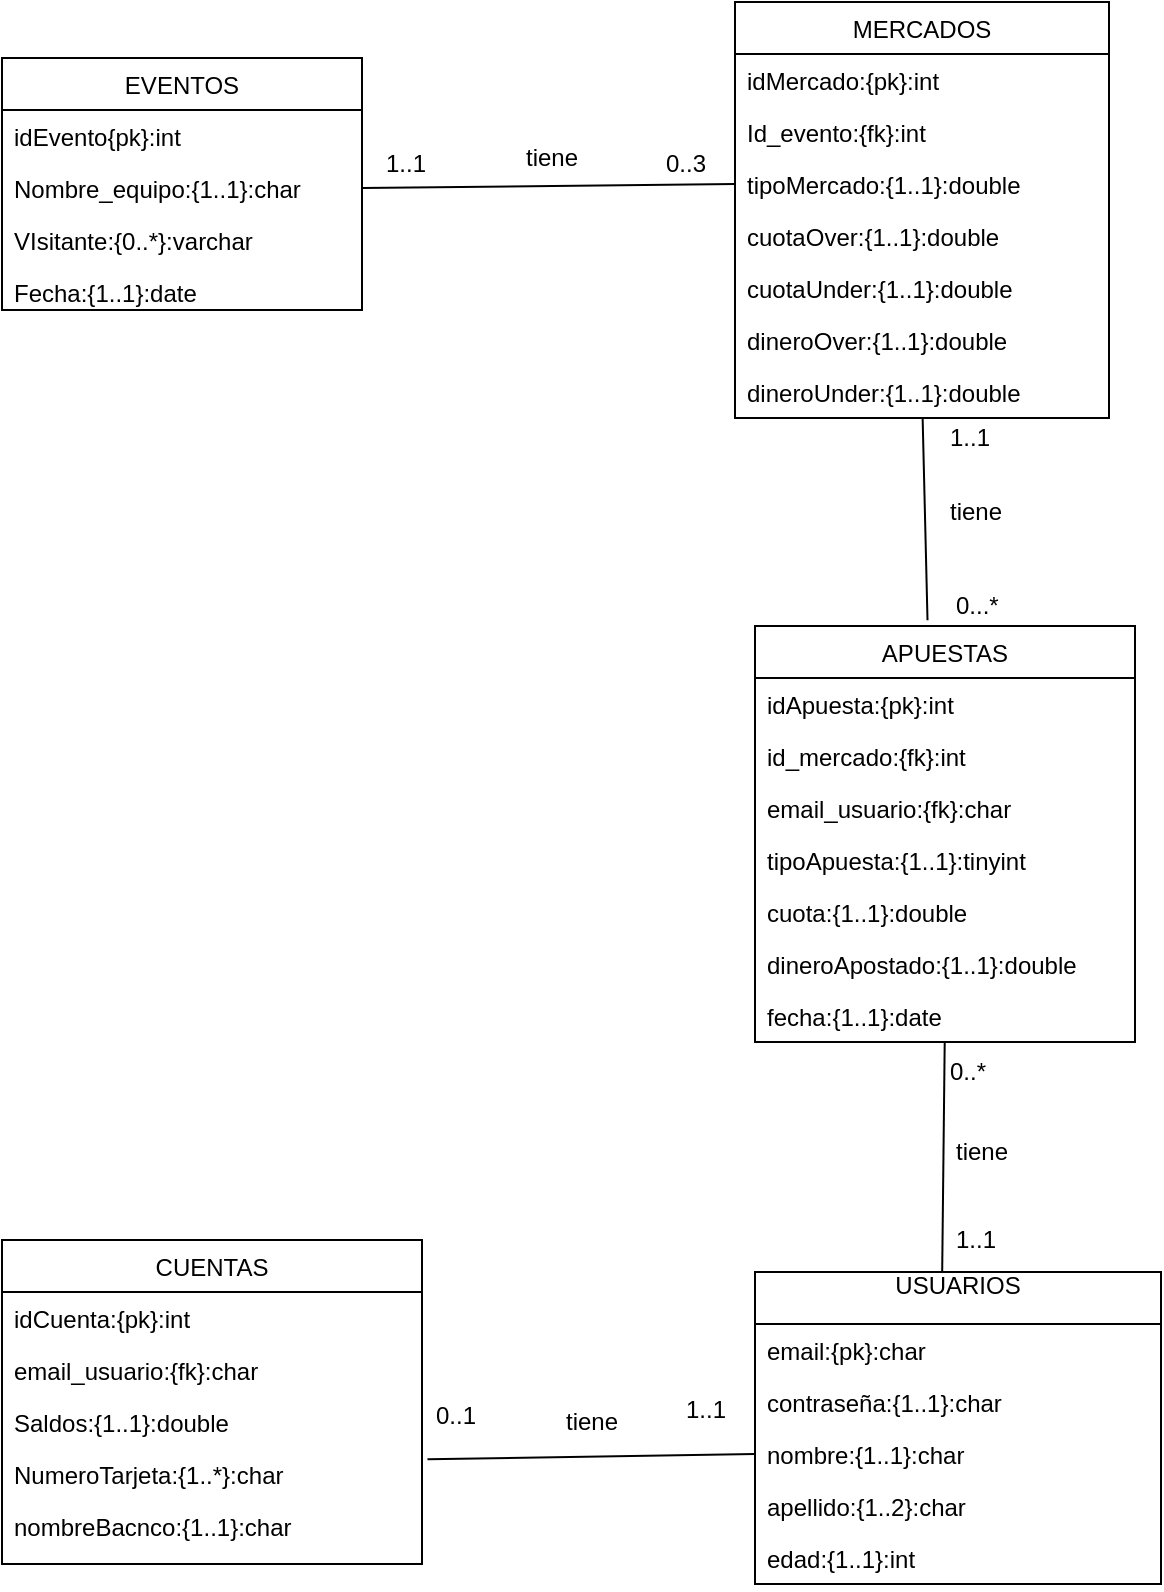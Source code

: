 <mxfile version="12.1.0" type="device" pages="1"><diagram id="VQTEUwEElzntIp5GpkLM" name="Page-1"><mxGraphModel dx="1010" dy="579" grid="1" gridSize="10" guides="1" tooltips="1" connect="1" arrows="1" fold="1" page="1" pageScale="1" pageWidth="827" pageHeight="1169" math="0" shadow="0"><root><mxCell id="0"/><mxCell id="1" parent="0"/><mxCell id="yKsVMCdTsXuXzm2xYQWv-1" value="EVENTOS" style="swimlane;fontStyle=0;childLayout=stackLayout;horizontal=1;startSize=26;fillColor=none;horizontalStack=0;resizeParent=1;resizeParentMax=0;resizeLast=0;collapsible=1;marginBottom=0;" parent="1" vertex="1"><mxGeometry x="30" y="123" width="180" height="126" as="geometry"/></mxCell><mxCell id="w-VBWyfcIrGWTltoePsd-1" value="idEvento{pk}:int" style="text;strokeColor=none;fillColor=none;align=left;verticalAlign=top;spacingLeft=4;spacingRight=4;overflow=hidden;rotatable=0;points=[[0,0.5],[1,0.5]];portConstraint=eastwest;" parent="yKsVMCdTsXuXzm2xYQWv-1" vertex="1"><mxGeometry y="26" width="180" height="26" as="geometry"/></mxCell><mxCell id="yKsVMCdTsXuXzm2xYQWv-2" value="Nombre_equipo:{1..1}:char" style="text;strokeColor=none;fillColor=none;align=left;verticalAlign=top;spacingLeft=4;spacingRight=4;overflow=hidden;rotatable=0;points=[[0,0.5],[1,0.5]];portConstraint=eastwest;" parent="yKsVMCdTsXuXzm2xYQWv-1" vertex="1"><mxGeometry y="52" width="180" height="26" as="geometry"/></mxCell><mxCell id="yKsVMCdTsXuXzm2xYQWv-3" value="VIsitante:{0..*}:varchar" style="text;strokeColor=none;fillColor=none;align=left;verticalAlign=top;spacingLeft=4;spacingRight=4;overflow=hidden;rotatable=0;points=[[0,0.5],[1,0.5]];portConstraint=eastwest;" parent="yKsVMCdTsXuXzm2xYQWv-1" vertex="1"><mxGeometry y="78" width="180" height="26" as="geometry"/></mxCell><mxCell id="yKsVMCdTsXuXzm2xYQWv-14" value="Fecha:{1..1}:date" style="text;strokeColor=none;fillColor=none;align=left;verticalAlign=top;spacingLeft=4;spacingRight=4;overflow=hidden;rotatable=0;points=[[0,0.5],[1,0.5]];portConstraint=eastwest;" parent="yKsVMCdTsXuXzm2xYQWv-1" vertex="1"><mxGeometry y="104" width="180" height="22" as="geometry"/></mxCell><mxCell id="yKsVMCdTsXuXzm2xYQWv-5" value="MERCADOS" style="swimlane;fontStyle=0;childLayout=stackLayout;horizontal=1;startSize=26;fillColor=none;horizontalStack=0;resizeParent=1;resizeParentMax=0;resizeLast=0;collapsible=1;marginBottom=0;" parent="1" vertex="1"><mxGeometry x="396.5" y="95" width="187" height="208" as="geometry"/></mxCell><mxCell id="w-VBWyfcIrGWTltoePsd-16" value="idMercado:{pk}:int" style="text;strokeColor=none;fillColor=none;align=left;verticalAlign=top;spacingLeft=4;spacingRight=4;overflow=hidden;rotatable=0;points=[[0,0.5],[1,0.5]];portConstraint=eastwest;" parent="yKsVMCdTsXuXzm2xYQWv-5" vertex="1"><mxGeometry y="26" width="187" height="26" as="geometry"/></mxCell><mxCell id="_mDA7T4a57vgl_pUlupY-8" value="Id_evento:{fk}:int" style="text;strokeColor=none;fillColor=none;align=left;verticalAlign=top;spacingLeft=4;spacingRight=4;overflow=hidden;rotatable=0;points=[[0,0.5],[1,0.5]];portConstraint=eastwest;" parent="yKsVMCdTsXuXzm2xYQWv-5" vertex="1"><mxGeometry y="52" width="187" height="26" as="geometry"/></mxCell><mxCell id="_mDA7T4a57vgl_pUlupY-52" value="tipoMercado:{1..1}:double" style="text;strokeColor=none;fillColor=none;align=left;verticalAlign=top;spacingLeft=4;spacingRight=4;overflow=hidden;rotatable=0;points=[[0,0.5],[1,0.5]];portConstraint=eastwest;" parent="yKsVMCdTsXuXzm2xYQWv-5" vertex="1"><mxGeometry y="78" width="187" height="26" as="geometry"/></mxCell><mxCell id="_mDA7T4a57vgl_pUlupY-11" value="cuotaOver:{1..1}:double" style="text;strokeColor=none;fillColor=none;align=left;verticalAlign=top;spacingLeft=4;spacingRight=4;overflow=hidden;rotatable=0;points=[[0,0.5],[1,0.5]];portConstraint=eastwest;" parent="yKsVMCdTsXuXzm2xYQWv-5" vertex="1"><mxGeometry y="104" width="187" height="26" as="geometry"/></mxCell><mxCell id="_mDA7T4a57vgl_pUlupY-12" value="cuotaUnder:{1..1}:double" style="text;strokeColor=none;fillColor=none;align=left;verticalAlign=top;spacingLeft=4;spacingRight=4;overflow=hidden;rotatable=0;points=[[0,0.5],[1,0.5]];portConstraint=eastwest;" parent="yKsVMCdTsXuXzm2xYQWv-5" vertex="1"><mxGeometry y="130" width="187" height="26" as="geometry"/></mxCell><mxCell id="_mDA7T4a57vgl_pUlupY-14" value="dineroOver:{1..1}:double" style="text;strokeColor=none;fillColor=none;align=left;verticalAlign=top;spacingLeft=4;spacingRight=4;overflow=hidden;rotatable=0;points=[[0,0.5],[1,0.5]];portConstraint=eastwest;" parent="yKsVMCdTsXuXzm2xYQWv-5" vertex="1"><mxGeometry y="156" width="187" height="26" as="geometry"/></mxCell><mxCell id="_mDA7T4a57vgl_pUlupY-13" value="dineroUnder:{1..1}:double" style="text;strokeColor=none;fillColor=none;align=left;verticalAlign=top;spacingLeft=4;spacingRight=4;overflow=hidden;rotatable=0;points=[[0,0.5],[1,0.5]];portConstraint=eastwest;" parent="yKsVMCdTsXuXzm2xYQWv-5" vertex="1"><mxGeometry y="182" width="187" height="26" as="geometry"/></mxCell><mxCell id="_mDA7T4a57vgl_pUlupY-4" value="" style="endArrow=none;html=1;entryX=1;entryY=0.5;entryDx=0;entryDy=0;exitX=0;exitY=0.5;exitDx=0;exitDy=0;" parent="1" target="yKsVMCdTsXuXzm2xYQWv-2" edge="1"><mxGeometry width="50" height="50" relative="1" as="geometry"><mxPoint x="396.5" y="186.0" as="sourcePoint"/><mxPoint x="90" y="470" as="targetPoint"/></mxGeometry></mxCell><mxCell id="_mDA7T4a57vgl_pUlupY-5" value="1..1" style="text;html=1;resizable=0;points=[];autosize=1;align=left;verticalAlign=top;spacingTop=-4;" parent="1" vertex="1"><mxGeometry x="220" y="166" width="40" height="20" as="geometry"/></mxCell><mxCell id="_mDA7T4a57vgl_pUlupY-6" value="0..3" style="text;html=1;resizable=0;points=[];autosize=1;align=left;verticalAlign=top;spacingTop=-4;" parent="1" vertex="1"><mxGeometry x="360" y="166" width="40" height="20" as="geometry"/></mxCell><mxCell id="_mDA7T4a57vgl_pUlupY-7" value="tiene" style="text;html=1;resizable=0;points=[];autosize=1;align=left;verticalAlign=top;spacingTop=-4;" parent="1" vertex="1"><mxGeometry x="290" y="163" width="40" height="20" as="geometry"/></mxCell><mxCell id="_mDA7T4a57vgl_pUlupY-30" value="USUARIOS&#10;" style="swimlane;fontStyle=0;childLayout=stackLayout;horizontal=1;startSize=26;fillColor=none;horizontalStack=0;resizeParent=1;resizeParentMax=0;resizeLast=0;collapsible=1;marginBottom=0;" parent="1" vertex="1"><mxGeometry x="406.5" y="730" width="203" height="156" as="geometry"/></mxCell><mxCell id="_mDA7T4a57vgl_pUlupY-40" value="email:{pk}:char&#10;" style="text;strokeColor=none;fillColor=none;align=left;verticalAlign=top;spacingLeft=4;spacingRight=4;overflow=hidden;rotatable=0;points=[[0,0.5],[1,0.5]];portConstraint=eastwest;" parent="_mDA7T4a57vgl_pUlupY-30" vertex="1"><mxGeometry y="26" width="203" height="26" as="geometry"/></mxCell><mxCell id="_mDA7T4a57vgl_pUlupY-23" value="contraseña:{1..1}:char&#10;" style="text;strokeColor=none;fillColor=none;align=left;verticalAlign=top;spacingLeft=4;spacingRight=4;overflow=hidden;rotatable=0;points=[[0,0.5],[1,0.5]];portConstraint=eastwest;" parent="_mDA7T4a57vgl_pUlupY-30" vertex="1"><mxGeometry y="52" width="203" height="26" as="geometry"/></mxCell><mxCell id="_mDA7T4a57vgl_pUlupY-24" value="nombre:{1..1}:char&#10;" style="text;strokeColor=none;fillColor=none;align=left;verticalAlign=top;spacingLeft=4;spacingRight=4;overflow=hidden;rotatable=0;points=[[0,0.5],[1,0.5]];portConstraint=eastwest;" parent="_mDA7T4a57vgl_pUlupY-30" vertex="1"><mxGeometry y="78" width="203" height="26" as="geometry"/></mxCell><mxCell id="_mDA7T4a57vgl_pUlupY-22" value="apellido:{1..2}:char&#10;" style="text;strokeColor=none;fillColor=none;align=left;verticalAlign=top;spacingLeft=4;spacingRight=4;overflow=hidden;rotatable=0;points=[[0,0.5],[1,0.5]];portConstraint=eastwest;" parent="_mDA7T4a57vgl_pUlupY-30" vertex="1"><mxGeometry y="104" width="203" height="26" as="geometry"/></mxCell><mxCell id="_mDA7T4a57vgl_pUlupY-21" value="edad:{1..1}:int" style="text;strokeColor=none;fillColor=none;align=left;verticalAlign=top;spacingLeft=4;spacingRight=4;overflow=hidden;rotatable=0;points=[[0,0.5],[1,0.5]];portConstraint=eastwest;" parent="_mDA7T4a57vgl_pUlupY-30" vertex="1"><mxGeometry y="130" width="203" height="26" as="geometry"/></mxCell><mxCell id="_mDA7T4a57vgl_pUlupY-35" value="" style="endArrow=none;html=1;exitX=0.461;exitY=0.003;exitDx=0;exitDy=0;exitPerimeter=0;" parent="1" source="_mDA7T4a57vgl_pUlupY-30" target="_mDA7T4a57vgl_pUlupY-44" edge="1"><mxGeometry width="50" height="50" relative="1" as="geometry"><mxPoint x="470" y="660" as="sourcePoint"/><mxPoint x="501.465" y="588.13" as="targetPoint"/></mxGeometry></mxCell><mxCell id="_mDA7T4a57vgl_pUlupY-36" value="0..*" style="text;html=1;resizable=0;points=[];autosize=1;align=left;verticalAlign=top;spacingTop=-4;" parent="1" vertex="1"><mxGeometry x="501.5" y="620" width="30" height="20" as="geometry"/></mxCell><mxCell id="_mDA7T4a57vgl_pUlupY-37" value="1..1" style="text;html=1;resizable=0;points=[];autosize=1;align=left;verticalAlign=top;spacingTop=-4;" parent="1" vertex="1"><mxGeometry x="504.5" y="704" width="40" height="20" as="geometry"/></mxCell><mxCell id="_mDA7T4a57vgl_pUlupY-39" value="tiene" style="text;html=1;resizable=0;points=[];autosize=1;align=left;verticalAlign=top;spacingTop=-4;" parent="1" vertex="1"><mxGeometry x="504.5" y="660" width="40" height="20" as="geometry"/></mxCell><mxCell id="_mDA7T4a57vgl_pUlupY-41" value="APUESTAS" style="swimlane;fontStyle=0;childLayout=stackLayout;horizontal=1;startSize=26;fillColor=none;horizontalStack=0;resizeParent=1;resizeParentMax=0;resizeLast=0;collapsible=1;marginBottom=0;" parent="1" vertex="1"><mxGeometry x="406.5" y="407" width="190" height="208" as="geometry"/></mxCell><mxCell id="_mDA7T4a57vgl_pUlupY-42" value="idApuesta:{pk}:int" style="text;strokeColor=none;fillColor=none;align=left;verticalAlign=top;spacingLeft=4;spacingRight=4;overflow=hidden;rotatable=0;points=[[0,0.5],[1,0.5]];portConstraint=eastwest;" parent="_mDA7T4a57vgl_pUlupY-41" vertex="1"><mxGeometry y="26" width="190" height="26" as="geometry"/></mxCell><mxCell id="w-VBWyfcIrGWTltoePsd-17" value="id_mercado:{fk}:int" style="text;strokeColor=none;fillColor=none;align=left;verticalAlign=top;spacingLeft=4;spacingRight=4;overflow=hidden;rotatable=0;points=[[0,0.5],[1,0.5]];portConstraint=eastwest;" parent="_mDA7T4a57vgl_pUlupY-41" vertex="1"><mxGeometry y="52" width="190" height="26" as="geometry"/></mxCell><mxCell id="w-VBWyfcIrGWTltoePsd-13" value="email_usuario:{fk}:char&#10;" style="text;strokeColor=none;fillColor=none;align=left;verticalAlign=top;spacingLeft=4;spacingRight=4;overflow=hidden;rotatable=0;points=[[0,0.5],[1,0.5]];portConstraint=eastwest;" parent="_mDA7T4a57vgl_pUlupY-41" vertex="1"><mxGeometry y="78" width="190" height="26" as="geometry"/></mxCell><mxCell id="_mDA7T4a57vgl_pUlupY-43" value="tipoApuesta:{1..1}:tinyint" style="text;strokeColor=none;fillColor=none;align=left;verticalAlign=top;spacingLeft=4;spacingRight=4;overflow=hidden;rotatable=0;points=[[0,0.5],[1,0.5]];portConstraint=eastwest;" parent="_mDA7T4a57vgl_pUlupY-41" vertex="1"><mxGeometry y="104" width="190" height="26" as="geometry"/></mxCell><mxCell id="_mDA7T4a57vgl_pUlupY-48" value="cuota:{1..1}:double" style="text;strokeColor=none;fillColor=none;align=left;verticalAlign=top;spacingLeft=4;spacingRight=4;overflow=hidden;rotatable=0;points=[[0,0.5],[1,0.5]];portConstraint=eastwest;" parent="_mDA7T4a57vgl_pUlupY-41" vertex="1"><mxGeometry y="130" width="190" height="26" as="geometry"/></mxCell><mxCell id="_mDA7T4a57vgl_pUlupY-49" value="dineroApostado:{1..1}:double" style="text;strokeColor=none;fillColor=none;align=left;verticalAlign=top;spacingLeft=4;spacingRight=4;overflow=hidden;rotatable=0;points=[[0,0.5],[1,0.5]];portConstraint=eastwest;" parent="_mDA7T4a57vgl_pUlupY-41" vertex="1"><mxGeometry y="156" width="190" height="26" as="geometry"/></mxCell><mxCell id="_mDA7T4a57vgl_pUlupY-44" value="fecha:{1..1}:date" style="text;strokeColor=none;fillColor=none;align=left;verticalAlign=top;spacingLeft=4;spacingRight=4;overflow=hidden;rotatable=0;points=[[0,0.5],[1,0.5]];portConstraint=eastwest;" parent="_mDA7T4a57vgl_pUlupY-41" vertex="1"><mxGeometry y="182" width="190" height="26" as="geometry"/></mxCell><mxCell id="_mDA7T4a57vgl_pUlupY-46" value="" style="endArrow=none;html=1;entryX=0;entryY=0.5;entryDx=0;entryDy=0;exitX=1.013;exitY=0.217;exitDx=0;exitDy=0;exitPerimeter=0;" parent="1" source="_mDA7T4a57vgl_pUlupY-26" target="_mDA7T4a57vgl_pUlupY-24" edge="1"><mxGeometry width="50" height="50" relative="1" as="geometry"><mxPoint x="270" y="863" as="sourcePoint"/><mxPoint x="400" y="860" as="targetPoint"/></mxGeometry></mxCell><mxCell id="_mDA7T4a57vgl_pUlupY-47" value="tiene" style="text;html=1;resizable=0;points=[];autosize=1;align=left;verticalAlign=top;spacingTop=-4;" parent="1" vertex="1"><mxGeometry x="310" y="795" width="40" height="20" as="geometry"/></mxCell><mxCell id="_mDA7T4a57vgl_pUlupY-50" value="0..1" style="text;html=1;resizable=0;points=[];autosize=1;align=left;verticalAlign=top;spacingTop=-4;" parent="1" vertex="1"><mxGeometry x="245" y="792" width="40" height="20" as="geometry"/></mxCell><mxCell id="_mDA7T4a57vgl_pUlupY-51" value="1..1" style="text;html=1;resizable=0;points=[];autosize=1;align=left;verticalAlign=top;spacingTop=-4;" parent="1" vertex="1"><mxGeometry x="370" y="789" width="40" height="20" as="geometry"/></mxCell><mxCell id="w-VBWyfcIrGWTltoePsd-2" value="CUENTAS" style="swimlane;fontStyle=0;childLayout=stackLayout;horizontal=1;startSize=26;fillColor=none;horizontalStack=0;resizeParent=1;resizeParentMax=0;resizeLast=0;collapsible=1;marginBottom=0;" parent="1" vertex="1"><mxGeometry x="30" y="714" width="210" height="162" as="geometry"/></mxCell><mxCell id="_mDA7T4a57vgl_pUlupY-27" value="idCuenta:{pk}:int" style="text;strokeColor=none;fillColor=none;align=left;verticalAlign=top;spacingLeft=4;spacingRight=4;overflow=hidden;rotatable=0;points=[[0,0.5],[1,0.5]];portConstraint=eastwest;" parent="w-VBWyfcIrGWTltoePsd-2" vertex="1"><mxGeometry y="26" width="210" height="26" as="geometry"/></mxCell><mxCell id="w-VBWyfcIrGWTltoePsd-7" value="email_usuario:{fk}:char&#10;" style="text;strokeColor=none;fillColor=none;align=left;verticalAlign=top;spacingLeft=4;spacingRight=4;overflow=hidden;rotatable=0;points=[[0,0.5],[1,0.5]];portConstraint=eastwest;" parent="w-VBWyfcIrGWTltoePsd-2" vertex="1"><mxGeometry y="52" width="210" height="26" as="geometry"/></mxCell><mxCell id="w-VBWyfcIrGWTltoePsd-6" value="Saldos:{1..1}:double&#10;" style="text;strokeColor=none;fillColor=none;align=left;verticalAlign=top;spacingLeft=4;spacingRight=4;overflow=hidden;rotatable=0;points=[[0,0.5],[1,0.5]];portConstraint=eastwest;" parent="w-VBWyfcIrGWTltoePsd-2" vertex="1"><mxGeometry y="78" width="210" height="26" as="geometry"/></mxCell><mxCell id="_mDA7T4a57vgl_pUlupY-26" value="NumeroTarjeta:{1..*}:char&#10;" style="text;strokeColor=none;fillColor=none;align=left;verticalAlign=top;spacingLeft=4;spacingRight=4;overflow=hidden;rotatable=0;points=[[0,0.5],[1,0.5]];portConstraint=eastwest;" parent="w-VBWyfcIrGWTltoePsd-2" vertex="1"><mxGeometry y="104" width="210" height="26" as="geometry"/></mxCell><mxCell id="_mDA7T4a57vgl_pUlupY-28" value="nombreBacnco:{1..1}:char&#10;" style="text;strokeColor=none;fillColor=none;align=left;verticalAlign=top;spacingLeft=4;spacingRight=4;overflow=hidden;rotatable=0;points=[[0,0.5],[1,0.5]];portConstraint=eastwest;" parent="w-VBWyfcIrGWTltoePsd-2" vertex="1"><mxGeometry y="130" width="210" height="32" as="geometry"/></mxCell><mxCell id="w-VBWyfcIrGWTltoePsd-8" value="" style="endArrow=none;html=1;exitX=0.454;exitY=-0.014;exitDx=0;exitDy=0;exitPerimeter=0;" parent="1" source="_mDA7T4a57vgl_pUlupY-41" target="_mDA7T4a57vgl_pUlupY-13" edge="1"><mxGeometry width="50" height="50" relative="1" as="geometry"><mxPoint x="497.5" y="407" as="sourcePoint"/><mxPoint x="496.5" y="277" as="targetPoint"/></mxGeometry></mxCell><mxCell id="w-VBWyfcIrGWTltoePsd-9" value="1..1" style="text;html=1;resizable=0;points=[];autosize=1;align=left;verticalAlign=top;spacingTop=-4;" parent="1" vertex="1"><mxGeometry x="501.5" y="303" width="40" height="20" as="geometry"/></mxCell><mxCell id="w-VBWyfcIrGWTltoePsd-10" value="0...*" style="text;html=1;resizable=0;points=[];autosize=1;align=left;verticalAlign=top;spacingTop=-4;" parent="1" vertex="1"><mxGeometry x="504.5" y="387" width="40" height="20" as="geometry"/></mxCell><mxCell id="w-VBWyfcIrGWTltoePsd-14" value="tiene" style="text;html=1;resizable=0;points=[];autosize=1;align=left;verticalAlign=top;spacingTop=-4;" parent="1" vertex="1"><mxGeometry x="501.5" y="340" width="40" height="20" as="geometry"/></mxCell></root></mxGraphModel></diagram></mxfile>